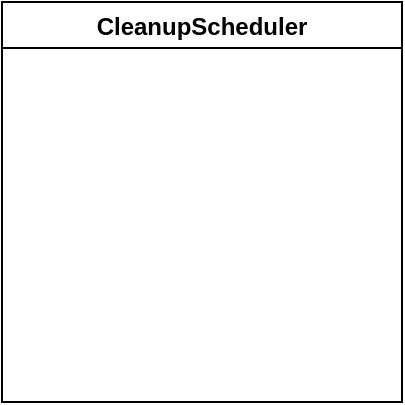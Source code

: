 <mxfile version="17.4.6" type="github">
  <diagram id="C5RBs43oDa-KdzZeNtuy" name="Cleanup the obsolete workers">
    <mxGraphModel dx="1422" dy="794" grid="0" gridSize="10" guides="1" tooltips="1" connect="1" arrows="1" fold="1" page="1" pageScale="1" pageWidth="827" pageHeight="1169" math="0" shadow="0">
      <root>
        <mxCell id="WIyWlLk6GJQsqaUBKTNV-0" />
        <mxCell id="WIyWlLk6GJQsqaUBKTNV-1" parent="WIyWlLk6GJQsqaUBKTNV-0" />
        <mxCell id="hyJ16mOZksNo0NBQhLww-0" value="CleanupScheduler" style="swimlane;" vertex="1" parent="WIyWlLk6GJQsqaUBKTNV-1">
          <mxGeometry x="110" y="86" width="200" height="200" as="geometry" />
        </mxCell>
      </root>
    </mxGraphModel>
  </diagram>
</mxfile>
